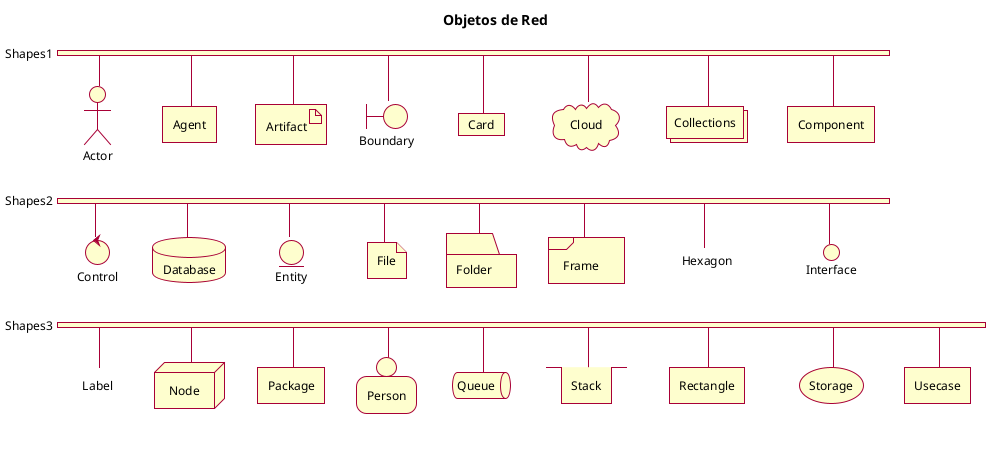 @startuml Samples
skin rose
skinparam classFontName Calibri
skinparam shadowing false

title Objetos de Red

nwdiag {

    network Shapes1 {
        Actor       [shape = actor]       
        Agent       [shape = agent]       
        Artifact    [shape = artifact]    
        Boundary    [shape = boundary]    
        Card        [shape = card]        
        Cloud       [shape = cloud]       
        Collections [shape = collections] 
        Component   [shape = component]   
    }

    network Shapes2 {
        Control     [shape = control]     
        Database    [shape = database]    
        Entity      [shape = entity]      
        File        [shape = file]        
        Folder      [shape = folder]      
        Frame       [shape = frame]
        'El hexagono, aparentemente,
        'no está incluído en nwdiag
        '(ni en Smetana) como "shape".
        Hexagon     [shape = hexagon]     
        Interface   [shape = interface]   
    }

    network Shapes3 {
        Label       [shape = label]       
        Node        [shape = node]        
        Package     [shape = package]     
        Person      [shape = person]      
        Queue       [shape = queue]       
        Stack       [shape = stack]       
        Rectangle   [shape = rectangle]   
        Storage     [shape = storage]     
        Usecase     [shape = usecase]     
    }

}

@enduml